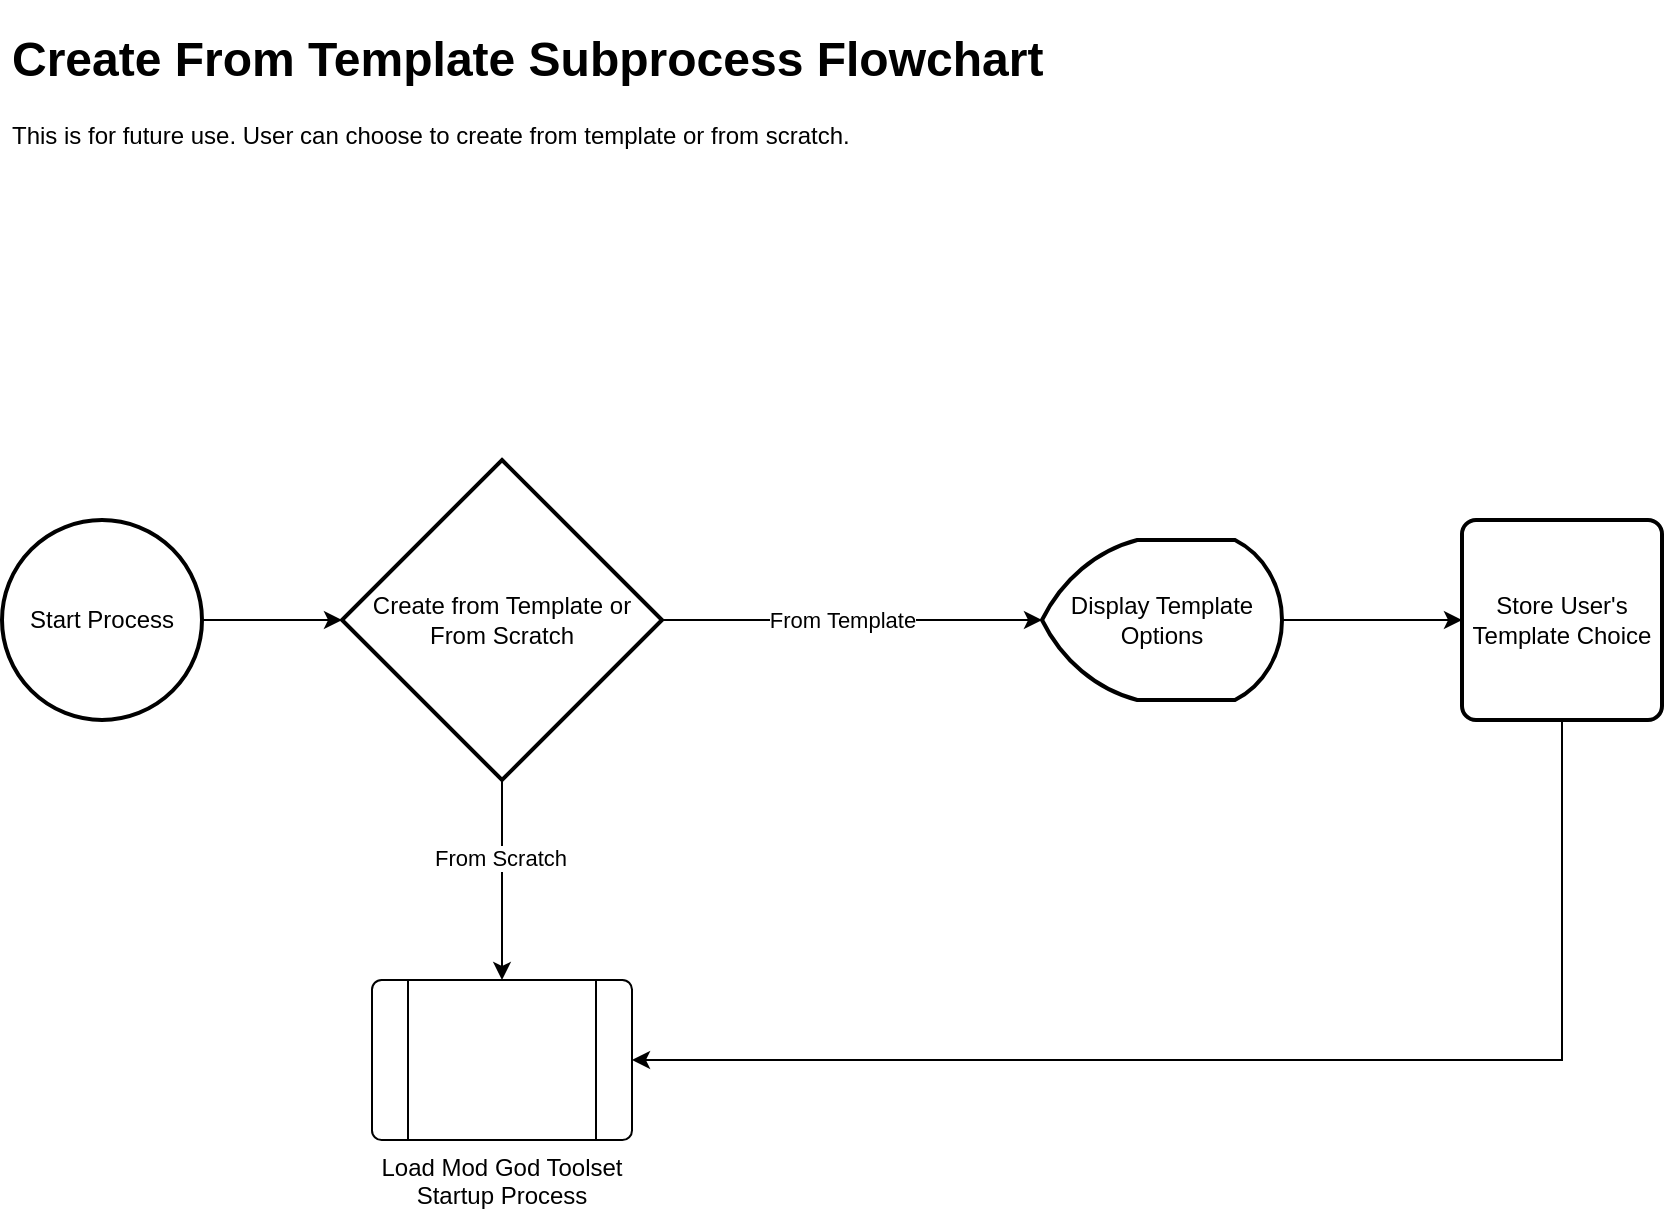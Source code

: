 <mxfile version="20.3.0" type="device"><diagram id="fAsaXBa20SJPP_OvaYnQ" name="Page-1"><mxGraphModel dx="1648" dy="843" grid="1" gridSize="10" guides="1" tooltips="1" connect="1" arrows="1" fold="1" page="1" pageScale="1" pageWidth="850" pageHeight="1100" math="0" shadow="0"><root><mxCell id="0"/><mxCell id="1" parent="0"/><mxCell id="2FF21pl0mGuJ60bN09Cl-3" style="edgeStyle=orthogonalEdgeStyle;rounded=0;orthogonalLoop=1;jettySize=auto;html=1;" parent="1" source="2FF21pl0mGuJ60bN09Cl-1" target="2FF21pl0mGuJ60bN09Cl-2" edge="1"><mxGeometry relative="1" as="geometry"/></mxCell><mxCell id="2FF21pl0mGuJ60bN09Cl-1" value="Start Process" style="strokeWidth=2;html=1;shape=mxgraph.flowchart.start_2;whiteSpace=wrap;" parent="1" vertex="1"><mxGeometry x="10" y="260" width="100" height="100" as="geometry"/></mxCell><mxCell id="2FF21pl0mGuJ60bN09Cl-5" style="edgeStyle=orthogonalEdgeStyle;rounded=0;orthogonalLoop=1;jettySize=auto;html=1;exitX=1;exitY=0.5;exitDx=0;exitDy=0;exitPerimeter=0;" parent="1" source="2FF21pl0mGuJ60bN09Cl-2" target="2FF21pl0mGuJ60bN09Cl-4" edge="1"><mxGeometry relative="1" as="geometry"/></mxCell><mxCell id="2FF21pl0mGuJ60bN09Cl-6" value="From Template" style="edgeLabel;html=1;align=center;verticalAlign=middle;resizable=0;points=[];" parent="2FF21pl0mGuJ60bN09Cl-5" vertex="1" connectable="0"><mxGeometry x="-0.221" y="4" relative="1" as="geometry"><mxPoint x="16" y="4" as="offset"/></mxGeometry></mxCell><mxCell id="2FF21pl0mGuJ60bN09Cl-10" style="edgeStyle=orthogonalEdgeStyle;rounded=0;orthogonalLoop=1;jettySize=auto;html=1;exitX=0.5;exitY=1;exitDx=0;exitDy=0;exitPerimeter=0;entryX=0.5;entryY=0;entryDx=0;entryDy=0;" parent="1" source="2FF21pl0mGuJ60bN09Cl-2" target="2FF21pl0mGuJ60bN09Cl-9" edge="1"><mxGeometry relative="1" as="geometry"/></mxCell><mxCell id="2FF21pl0mGuJ60bN09Cl-15" value="From Scratch" style="edgeLabel;html=1;align=center;verticalAlign=middle;resizable=0;points=[];" parent="2FF21pl0mGuJ60bN09Cl-10" vertex="1" connectable="0"><mxGeometry x="-0.22" y="-1" relative="1" as="geometry"><mxPoint as="offset"/></mxGeometry></mxCell><mxCell id="2FF21pl0mGuJ60bN09Cl-2" value="Create from Template or&lt;br&gt;From Scratch" style="strokeWidth=2;html=1;shape=mxgraph.flowchart.decision;whiteSpace=wrap;" parent="1" vertex="1"><mxGeometry x="180" y="230" width="160" height="160" as="geometry"/></mxCell><mxCell id="2FF21pl0mGuJ60bN09Cl-13" style="edgeStyle=orthogonalEdgeStyle;rounded=0;orthogonalLoop=1;jettySize=auto;html=1;entryX=0;entryY=0.5;entryDx=0;entryDy=0;" parent="1" source="2FF21pl0mGuJ60bN09Cl-4" target="2FF21pl0mGuJ60bN09Cl-12" edge="1"><mxGeometry relative="1" as="geometry"/></mxCell><mxCell id="2FF21pl0mGuJ60bN09Cl-4" value="Display Template Options" style="strokeWidth=2;html=1;shape=mxgraph.flowchart.display;whiteSpace=wrap;" parent="1" vertex="1"><mxGeometry x="530" y="270" width="120" height="80" as="geometry"/></mxCell><mxCell id="2FF21pl0mGuJ60bN09Cl-7" style="edgeStyle=orthogonalEdgeStyle;rounded=0;orthogonalLoop=1;jettySize=auto;html=1;exitX=0.5;exitY=1;exitDx=0;exitDy=0;exitPerimeter=0;" parent="1" source="2FF21pl0mGuJ60bN09Cl-2" target="2FF21pl0mGuJ60bN09Cl-2" edge="1"><mxGeometry relative="1" as="geometry"/></mxCell><mxCell id="2FF21pl0mGuJ60bN09Cl-9" value="Load Mod God Toolset Startup Process&lt;br&gt;" style="verticalLabelPosition=bottom;verticalAlign=top;html=1;shape=process;whiteSpace=wrap;rounded=1;size=0.14;arcSize=6;" parent="1" vertex="1"><mxGeometry x="195" y="490" width="130" height="80" as="geometry"/></mxCell><mxCell id="2FF21pl0mGuJ60bN09Cl-14" style="edgeStyle=orthogonalEdgeStyle;rounded=0;orthogonalLoop=1;jettySize=auto;html=1;entryX=1;entryY=0.5;entryDx=0;entryDy=0;" parent="1" source="2FF21pl0mGuJ60bN09Cl-12" target="2FF21pl0mGuJ60bN09Cl-9" edge="1"><mxGeometry relative="1" as="geometry"><mxPoint x="790" y="450" as="targetPoint"/><Array as="points"><mxPoint x="790" y="530"/></Array></mxGeometry></mxCell><mxCell id="2FF21pl0mGuJ60bN09Cl-12" value="Store User's Template Choice" style="rounded=1;whiteSpace=wrap;html=1;absoluteArcSize=1;arcSize=14;strokeWidth=2;" parent="1" vertex="1"><mxGeometry x="740" y="260" width="100" height="100" as="geometry"/></mxCell><mxCell id="wuMKKIHXmeQ1BGkyi4SN-1" value="&lt;h1&gt;Create From Template Subprocess Flowchart&lt;/h1&gt;&lt;p&gt;This is for future use. User can choose to create from template or from scratch.&lt;/p&gt;&lt;p&gt;&lt;br&gt;&lt;/p&gt;" style="text;html=1;strokeColor=none;fillColor=none;spacing=5;spacingTop=-20;whiteSpace=wrap;overflow=hidden;rounded=0;" vertex="1" parent="1"><mxGeometry x="10" y="10" width="830" height="100" as="geometry"/></mxCell></root></mxGraphModel></diagram></mxfile>